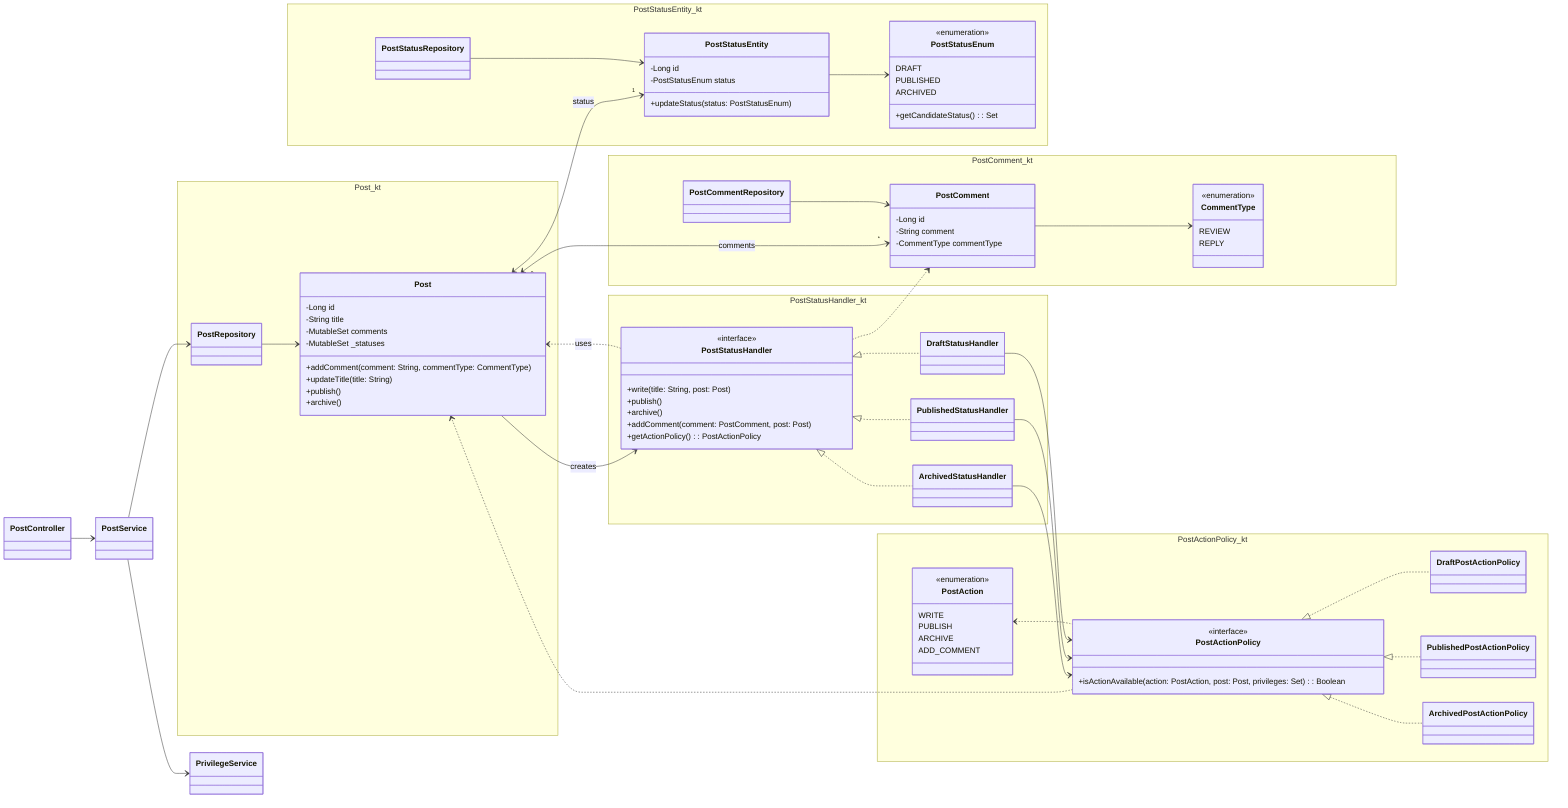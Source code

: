 ---
config:
theme: mc
look: handDrawn
layout: dagre
---
classDiagram
    direction LR
    namespace Post_kt {
        class Post {
            -Long id
            -String title
            -MutableSet comments
            -MutableSet _statuses
            +addComment(comment: String, commentType: CommentType)
            +updateTitle(title: String)
            +publish()
            +archive()
        }

        class PostRepository {
        }
	}

    namespace PostStatusEntity_kt {
	    class PostStatusEntity {
            -Long id
            -PostStatusEnum status
            +updateStatus(status: PostStatusEnum)
        }
        class PostStatusEnum {
            <<enumeration>>
            DRAFT
            PUBLISHED
            ARCHIVED
            +getCandidateStatus() : Set
        }
        class PostStatusRepository {
        }
	}
    namespace PostComment_kt {
        class PostComment {
            -Long id
            -String comment
            -CommentType commentType
        }
        class CommentType {
            <<enumeration>>
            REVIEW
            REPLY
        }
        class PostCommentRepository {
        }
	}
    namespace PostStatusHandler_kt {
        class PostStatusHandler {
            <<interface>>
            +write(title: String, post: Post)
            +publish()
            +archive()
            +addComment(comment: PostComment, post: Post)
            +getActionPolicy() : PostActionPolicy
        }
        class DraftStatusHandler {
        }
        class PublishedStatusHandler {
        }
        class ArchivedStatusHandler {
        }
	}
    Post <.. PostStatusHandler: uses
    namespace PostActionPolicy_kt {
        class PostAction {
            <<enumeration>>
            WRITE
            PUBLISH
            ARCHIVE
            ADD_COMMENT
        }
        class PostActionPolicy {
            <<interface>>
            +isActionAvailable(action: PostAction, post: Post, privileges: Set) : Boolean
        }
        class DraftPostActionPolicy {
        }
        class PublishedPostActionPolicy {
        }
        class ArchivedPostActionPolicy {
        }
	}
    PostRepository --> Post
    PostStatusEntity --> PostStatusEnum
    PostStatusRepository --> PostStatusEntity
    PostComment --> CommentType
    PostCommentRepository --> PostComment
    Post --> PostStatusHandler: creates
    PostStatusHandler <|.. DraftStatusHandler
    PostStatusHandler <|.. PublishedStatusHandler
    PostStatusHandler <|.. ArchivedStatusHandler
    PostAction <.. PostActionPolicy
    PostActionPolicy <|.. DraftPostActionPolicy
    PostActionPolicy <|.. PublishedPostActionPolicy
    PostActionPolicy <|.. ArchivedPostActionPolicy
    Post "0" <--> "*" PostComment : comments
    Post "1" <--> "1" PostStatusEntity : status
    DraftStatusHandler --> PostActionPolicy
    PublishedStatusHandler --> PostActionPolicy
    ArchivedStatusHandler --> PostActionPolicy
    PostStatusHandler ..> PostComment
    PostService --> PostRepository
    PostService --> PrivilegeService
    PostController --> PostService
    PostActionPolicy ..> Post